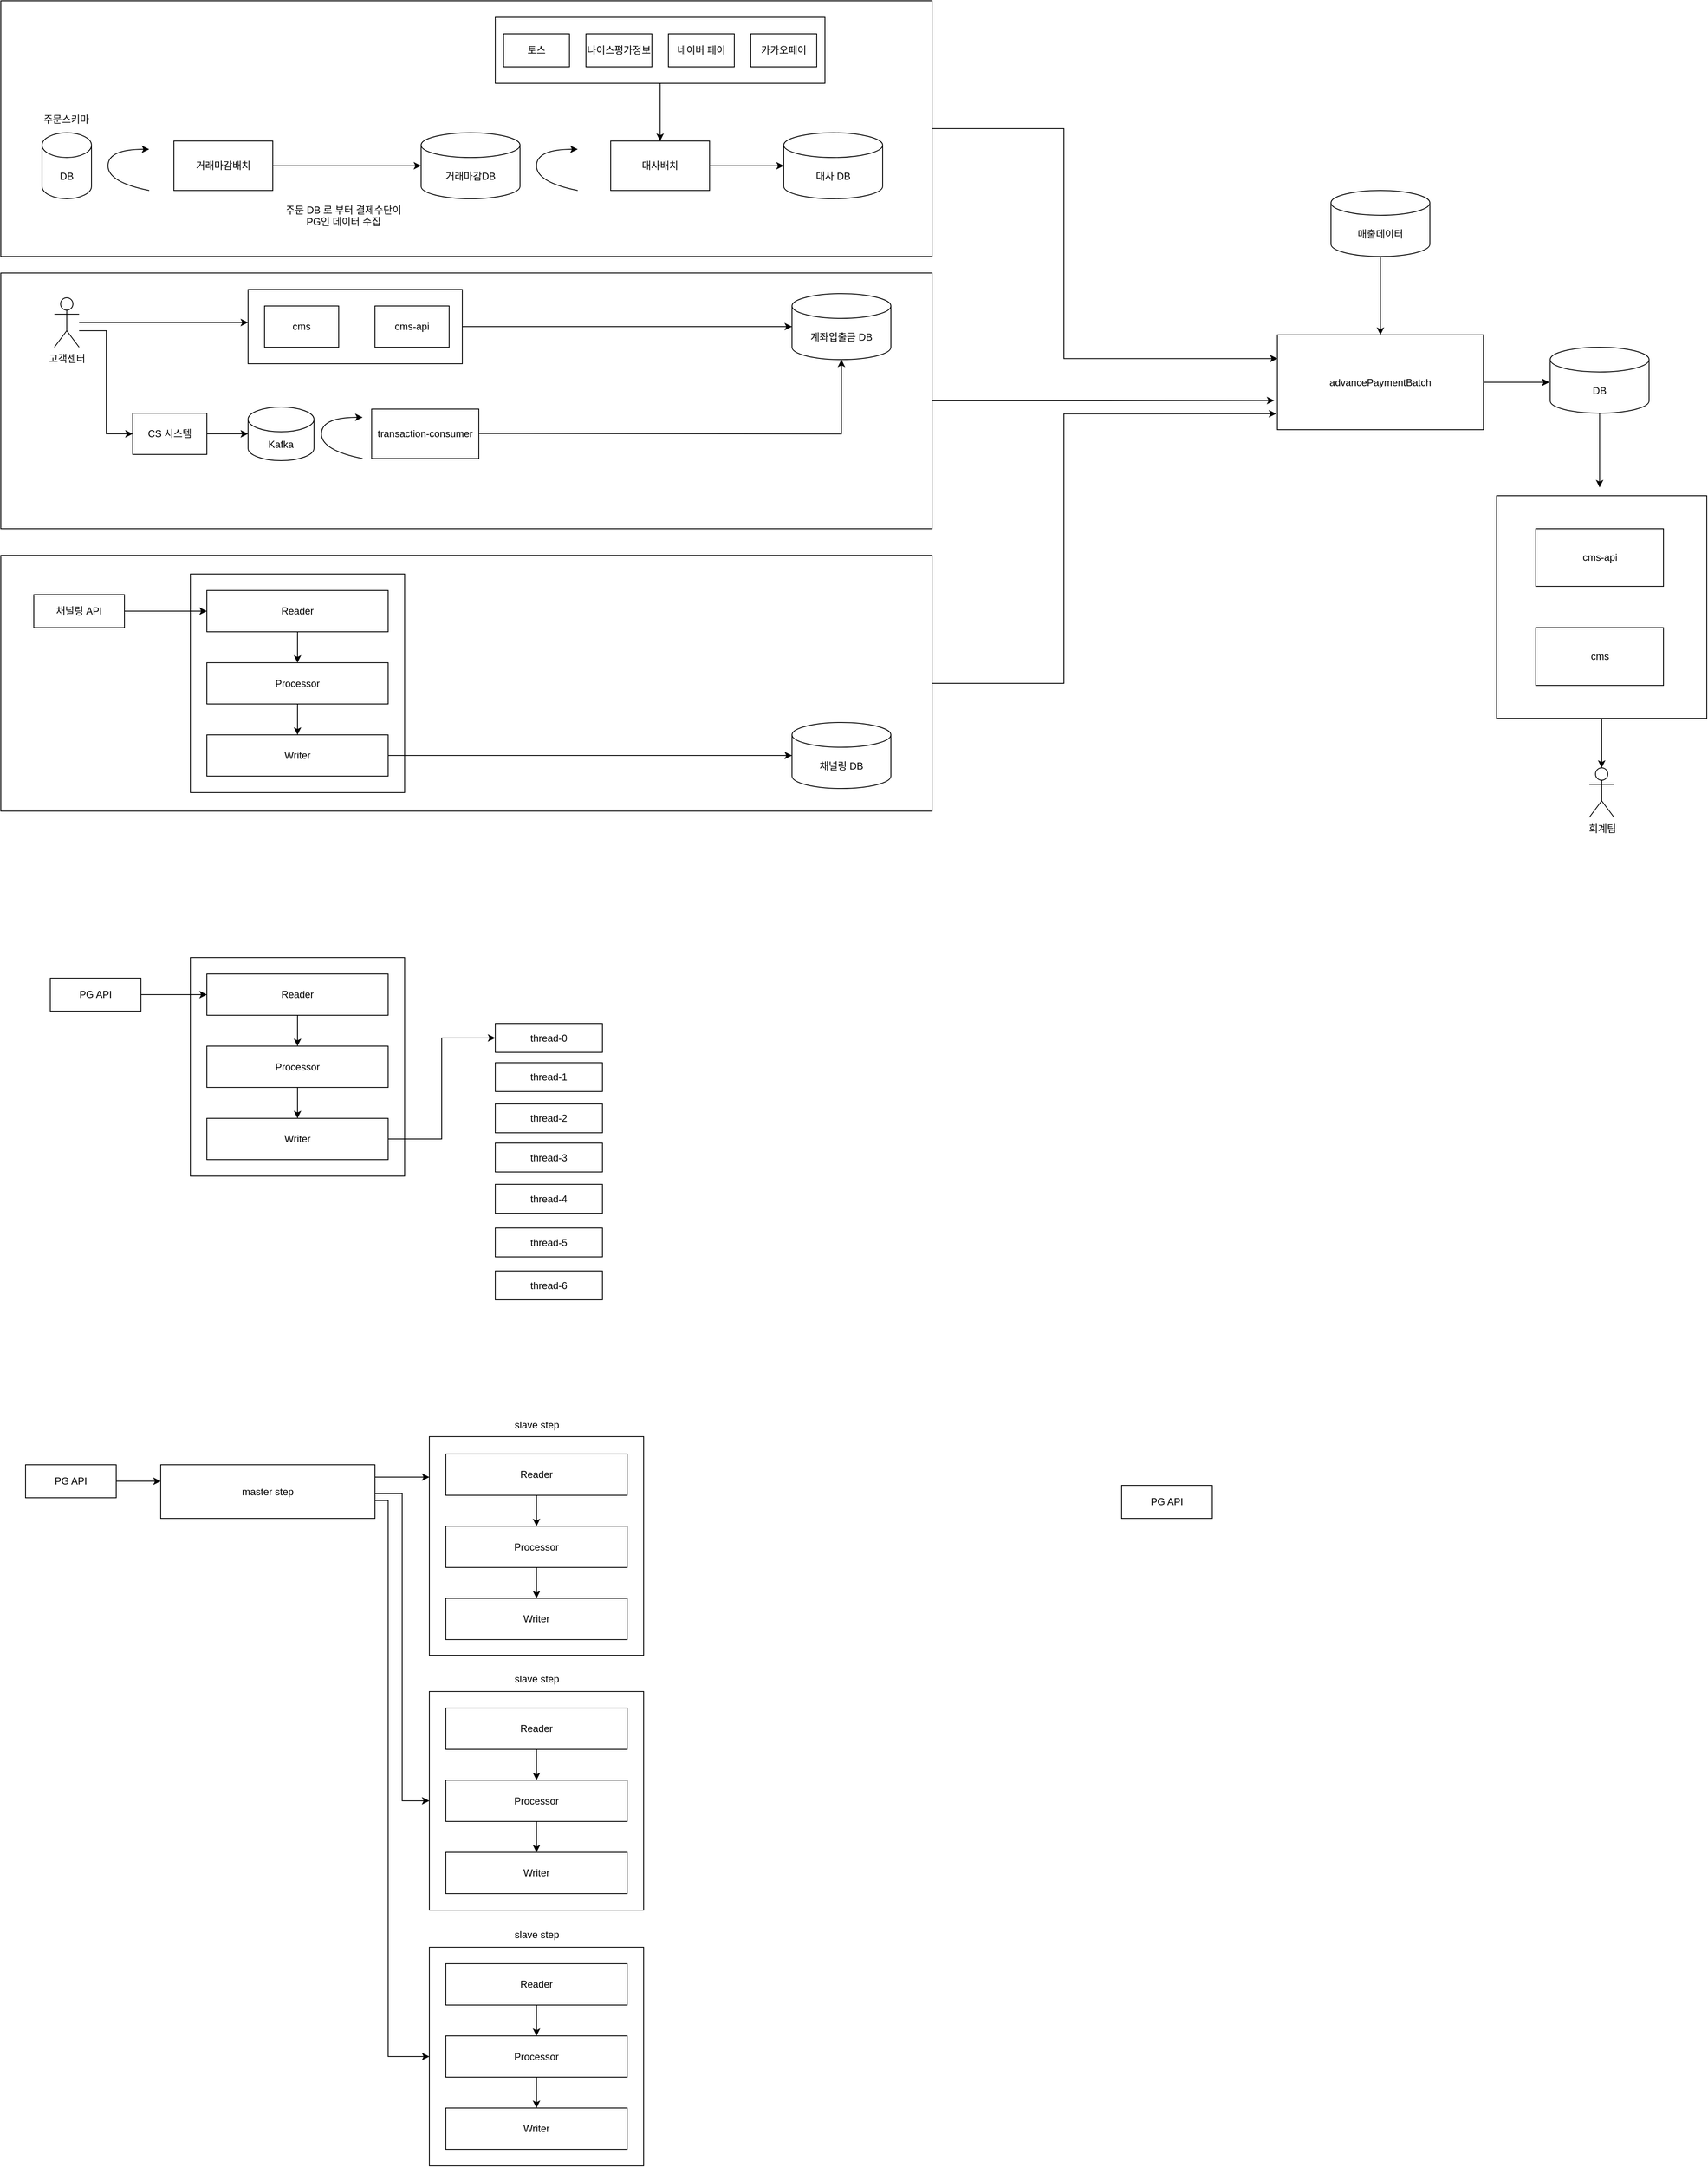 <mxfile version="26.0.8">
  <diagram name="페이지-1" id="YBuTaTdn4G9a9hjZ0l4r">
    <mxGraphModel dx="2022" dy="943" grid="1" gridSize="10" guides="1" tooltips="1" connect="1" arrows="1" fold="1" page="1" pageScale="1" pageWidth="827" pageHeight="1169" math="0" shadow="0">
      <root>
        <mxCell id="0" />
        <mxCell id="1" parent="0" />
        <mxCell id="yZ-H9fM-TBWwMjj3-lVv-90" value="" style="edgeStyle=orthogonalEdgeStyle;rounded=0;orthogonalLoop=1;jettySize=auto;html=1;" parent="1" source="yZ-H9fM-TBWwMjj3-lVv-86" target="yZ-H9fM-TBWwMjj3-lVv-87" edge="1">
          <mxGeometry relative="1" as="geometry" />
        </mxCell>
        <mxCell id="yZ-H9fM-TBWwMjj3-lVv-86" value="" style="rounded=0;whiteSpace=wrap;html=1;" parent="1" vertex="1">
          <mxGeometry x="1855" y="720" width="255" height="270" as="geometry" />
        </mxCell>
        <mxCell id="yZ-H9fM-TBWwMjj3-lVv-77" value="" style="edgeStyle=orthogonalEdgeStyle;rounded=0;orthogonalLoop=1;jettySize=auto;html=1;entryX=-0.006;entryY=0.832;entryDx=0;entryDy=0;entryPerimeter=0;" parent="1" source="yZ-H9fM-TBWwMjj3-lVv-69" target="yZ-H9fM-TBWwMjj3-lVv-71" edge="1">
          <mxGeometry relative="1" as="geometry">
            <mxPoint x="1250" y="947.5" as="targetPoint" />
            <Array as="points">
              <mxPoint x="1330" y="948" />
              <mxPoint x="1330" y="621" />
            </Array>
          </mxGeometry>
        </mxCell>
        <mxCell id="yZ-H9fM-TBWwMjj3-lVv-69" value="" style="rounded=0;whiteSpace=wrap;html=1;" parent="1" vertex="1">
          <mxGeometry x="40" y="792.5" width="1130" height="310" as="geometry" />
        </mxCell>
        <mxCell id="yZ-H9fM-TBWwMjj3-lVv-75" value="" style="edgeStyle=orthogonalEdgeStyle;rounded=0;orthogonalLoop=1;jettySize=auto;html=1;entryX=-0.015;entryY=0.692;entryDx=0;entryDy=0;entryPerimeter=0;" parent="1" source="yZ-H9fM-TBWwMjj3-lVv-68" target="yZ-H9fM-TBWwMjj3-lVv-71" edge="1">
          <mxGeometry relative="1" as="geometry">
            <mxPoint x="1250" y="605" as="targetPoint" />
          </mxGeometry>
        </mxCell>
        <mxCell id="yZ-H9fM-TBWwMjj3-lVv-68" value="" style="rounded=0;whiteSpace=wrap;html=1;" parent="1" vertex="1">
          <mxGeometry x="40" y="450" width="1130" height="310" as="geometry" />
        </mxCell>
        <mxCell id="yZ-H9fM-TBWwMjj3-lVv-73" value="" style="edgeStyle=orthogonalEdgeStyle;rounded=0;orthogonalLoop=1;jettySize=auto;html=1;entryX=0;entryY=0.25;entryDx=0;entryDy=0;" parent="1" source="yZ-H9fM-TBWwMjj3-lVv-67" target="yZ-H9fM-TBWwMjj3-lVv-71" edge="1">
          <mxGeometry relative="1" as="geometry">
            <mxPoint x="1250" y="275" as="targetPoint" />
            <Array as="points">
              <mxPoint x="1330" y="275" />
              <mxPoint x="1330" y="554" />
            </Array>
          </mxGeometry>
        </mxCell>
        <mxCell id="yZ-H9fM-TBWwMjj3-lVv-67" value="" style="rounded=0;whiteSpace=wrap;html=1;" parent="1" vertex="1">
          <mxGeometry x="40" y="120" width="1130" height="310" as="geometry" />
        </mxCell>
        <mxCell id="yZ-H9fM-TBWwMjj3-lVv-46" value="" style="edgeStyle=orthogonalEdgeStyle;rounded=0;orthogonalLoop=1;jettySize=auto;html=1;entryX=0;entryY=0.5;entryDx=0;entryDy=0;entryPerimeter=0;" parent="1" source="yZ-H9fM-TBWwMjj3-lVv-44" target="yZ-H9fM-TBWwMjj3-lVv-40" edge="1">
          <mxGeometry relative="1" as="geometry">
            <mxPoint x="720" y="515" as="targetPoint" />
          </mxGeometry>
        </mxCell>
        <mxCell id="yZ-H9fM-TBWwMjj3-lVv-44" value="" style="rounded=0;whiteSpace=wrap;html=1;" parent="1" vertex="1">
          <mxGeometry x="340" y="470" width="260" height="90" as="geometry" />
        </mxCell>
        <mxCell id="yZ-H9fM-TBWwMjj3-lVv-23" value="" style="edgeStyle=orthogonalEdgeStyle;rounded=0;orthogonalLoop=1;jettySize=auto;html=1;" parent="1" source="yZ-H9fM-TBWwMjj3-lVv-22" target="yZ-H9fM-TBWwMjj3-lVv-16" edge="1">
          <mxGeometry relative="1" as="geometry" />
        </mxCell>
        <mxCell id="yZ-H9fM-TBWwMjj3-lVv-22" value="" style="rounded=0;whiteSpace=wrap;html=1;" parent="1" vertex="1">
          <mxGeometry x="640" y="140" width="400" height="80" as="geometry" />
        </mxCell>
        <mxCell id="yZ-H9fM-TBWwMjj3-lVv-1" value="DB" style="shape=cylinder3;whiteSpace=wrap;html=1;boundedLbl=1;backgroundOutline=1;size=15;" parent="1" vertex="1">
          <mxGeometry x="90" y="280" width="60" height="80" as="geometry" />
        </mxCell>
        <mxCell id="yZ-H9fM-TBWwMjj3-lVv-2" value="&lt;div style=&quot;text-align: center;&quot;&gt;&lt;span style=&quot;background-color: transparent; color: light-dark(rgb(0, 0, 0), rgb(255, 255, 255));&quot;&gt;주문스키마&lt;/span&gt;&lt;/div&gt;" style="text;whiteSpace=wrap;html=1;" parent="1" vertex="1">
          <mxGeometry x="90" y="250" width="60" height="20" as="geometry" />
        </mxCell>
        <mxCell id="yZ-H9fM-TBWwMjj3-lVv-3" value="" style="curved=1;endArrow=classic;html=1;rounded=0;" parent="1" edge="1">
          <mxGeometry width="50" height="50" relative="1" as="geometry">
            <mxPoint x="220" y="350" as="sourcePoint" />
            <mxPoint x="220" y="300" as="targetPoint" />
            <Array as="points">
              <mxPoint x="220" y="350" />
              <mxPoint x="170" y="340" />
              <mxPoint x="170" y="300" />
            </Array>
          </mxGeometry>
        </mxCell>
        <mxCell id="yZ-H9fM-TBWwMjj3-lVv-12" value="" style="edgeStyle=orthogonalEdgeStyle;rounded=0;orthogonalLoop=1;jettySize=auto;html=1;entryX=0;entryY=0.5;entryDx=0;entryDy=0;entryPerimeter=0;" parent="1" source="yZ-H9fM-TBWwMjj3-lVv-7" target="yZ-H9fM-TBWwMjj3-lVv-8" edge="1">
          <mxGeometry relative="1" as="geometry">
            <mxPoint x="450" y="320" as="targetPoint" />
          </mxGeometry>
        </mxCell>
        <mxCell id="yZ-H9fM-TBWwMjj3-lVv-7" value="거래마감배치" style="rounded=0;whiteSpace=wrap;html=1;" parent="1" vertex="1">
          <mxGeometry x="250" y="290" width="120" height="60" as="geometry" />
        </mxCell>
        <mxCell id="yZ-H9fM-TBWwMjj3-lVv-8" value="거래마감DB" style="shape=cylinder3;whiteSpace=wrap;html=1;boundedLbl=1;backgroundOutline=1;size=15;" parent="1" vertex="1">
          <mxGeometry x="550" y="280" width="120" height="80" as="geometry" />
        </mxCell>
        <mxCell id="yZ-H9fM-TBWwMjj3-lVv-14" value="&lt;div style=&quot;text-align: center;&quot;&gt;&lt;span style=&quot;background-color: transparent; color: light-dark(rgb(0, 0, 0), rgb(255, 255, 255));&quot;&gt;주문 DB 로 부터 결제수단이 PG인 데이터 수집&lt;/span&gt;&lt;/div&gt;" style="text;whiteSpace=wrap;html=1;" parent="1" vertex="1">
          <mxGeometry x="380" y="360" width="150" height="40" as="geometry" />
        </mxCell>
        <mxCell id="yZ-H9fM-TBWwMjj3-lVv-15" value="" style="curved=1;endArrow=classic;html=1;rounded=0;" parent="1" edge="1">
          <mxGeometry width="50" height="50" relative="1" as="geometry">
            <mxPoint x="740" y="350" as="sourcePoint" />
            <mxPoint x="740" y="300" as="targetPoint" />
            <Array as="points">
              <mxPoint x="740" y="350" />
              <mxPoint x="690" y="340" />
              <mxPoint x="690" y="300" />
            </Array>
          </mxGeometry>
        </mxCell>
        <mxCell id="yZ-H9fM-TBWwMjj3-lVv-25" value="" style="edgeStyle=orthogonalEdgeStyle;rounded=0;orthogonalLoop=1;jettySize=auto;html=1;" parent="1" source="yZ-H9fM-TBWwMjj3-lVv-16" target="yZ-H9fM-TBWwMjj3-lVv-24" edge="1">
          <mxGeometry relative="1" as="geometry" />
        </mxCell>
        <mxCell id="yZ-H9fM-TBWwMjj3-lVv-16" value="대사배치" style="rounded=0;whiteSpace=wrap;html=1;" parent="1" vertex="1">
          <mxGeometry x="780" y="290" width="120" height="60" as="geometry" />
        </mxCell>
        <mxCell id="yZ-H9fM-TBWwMjj3-lVv-17" value="토스" style="rounded=0;whiteSpace=wrap;html=1;" parent="1" vertex="1">
          <mxGeometry x="650" y="160" width="80" height="40" as="geometry" />
        </mxCell>
        <mxCell id="yZ-H9fM-TBWwMjj3-lVv-18" value="나이스평가정보" style="rounded=0;whiteSpace=wrap;html=1;" parent="1" vertex="1">
          <mxGeometry x="750" y="160" width="80" height="40" as="geometry" />
        </mxCell>
        <mxCell id="yZ-H9fM-TBWwMjj3-lVv-20" value="네이버 페이" style="rounded=0;whiteSpace=wrap;html=1;" parent="1" vertex="1">
          <mxGeometry x="850" y="160" width="80" height="40" as="geometry" />
        </mxCell>
        <mxCell id="yZ-H9fM-TBWwMjj3-lVv-21" value="카카오페이" style="rounded=0;whiteSpace=wrap;html=1;" parent="1" vertex="1">
          <mxGeometry x="950" y="160" width="80" height="40" as="geometry" />
        </mxCell>
        <mxCell id="yZ-H9fM-TBWwMjj3-lVv-24" value="대사 DB" style="shape=cylinder3;whiteSpace=wrap;html=1;boundedLbl=1;backgroundOutline=1;size=15;" parent="1" vertex="1">
          <mxGeometry x="990" y="280" width="120" height="80" as="geometry" />
        </mxCell>
        <mxCell id="yZ-H9fM-TBWwMjj3-lVv-43" value="" style="edgeStyle=orthogonalEdgeStyle;rounded=0;orthogonalLoop=1;jettySize=auto;html=1;" parent="1" source="yZ-H9fM-TBWwMjj3-lVv-26" edge="1">
          <mxGeometry relative="1" as="geometry">
            <mxPoint x="340" y="510" as="targetPoint" />
          </mxGeometry>
        </mxCell>
        <mxCell id="yZ-H9fM-TBWwMjj3-lVv-51" value="" style="edgeStyle=orthogonalEdgeStyle;rounded=0;orthogonalLoop=1;jettySize=auto;html=1;entryX=0;entryY=0.5;entryDx=0;entryDy=0;" parent="1" source="yZ-H9fM-TBWwMjj3-lVv-26" target="yZ-H9fM-TBWwMjj3-lVv-41" edge="1">
          <mxGeometry relative="1" as="geometry">
            <mxPoint x="120" y="620" as="targetPoint" />
            <Array as="points">
              <mxPoint x="168" y="520" />
              <mxPoint x="168" y="645" />
            </Array>
          </mxGeometry>
        </mxCell>
        <mxCell id="yZ-H9fM-TBWwMjj3-lVv-26" value="고객센터" style="shape=umlActor;verticalLabelPosition=bottom;verticalAlign=top;html=1;outlineConnect=0;" parent="1" vertex="1">
          <mxGeometry x="105" y="480" width="30" height="60" as="geometry" />
        </mxCell>
        <mxCell id="yZ-H9fM-TBWwMjj3-lVv-38" value="cms" style="rounded=0;whiteSpace=wrap;html=1;" parent="1" vertex="1">
          <mxGeometry x="360" y="490" width="90" height="50" as="geometry" />
        </mxCell>
        <mxCell id="yZ-H9fM-TBWwMjj3-lVv-39" value="cms-api" style="rounded=0;whiteSpace=wrap;html=1;" parent="1" vertex="1">
          <mxGeometry x="494" y="490" width="90" height="50" as="geometry" />
        </mxCell>
        <mxCell id="yZ-H9fM-TBWwMjj3-lVv-40" value="계좌입출금 DB" style="shape=cylinder3;whiteSpace=wrap;html=1;boundedLbl=1;backgroundOutline=1;size=15;" parent="1" vertex="1">
          <mxGeometry x="1000" y="475" width="120" height="80" as="geometry" />
        </mxCell>
        <mxCell id="yZ-H9fM-TBWwMjj3-lVv-52" value="" style="edgeStyle=orthogonalEdgeStyle;rounded=0;orthogonalLoop=1;jettySize=auto;html=1;" parent="1" source="yZ-H9fM-TBWwMjj3-lVv-41" target="yZ-H9fM-TBWwMjj3-lVv-47" edge="1">
          <mxGeometry relative="1" as="geometry" />
        </mxCell>
        <mxCell id="yZ-H9fM-TBWwMjj3-lVv-41" value="CS 시스템" style="rounded=0;whiteSpace=wrap;html=1;" parent="1" vertex="1">
          <mxGeometry x="200" y="620" width="90" height="50" as="geometry" />
        </mxCell>
        <mxCell id="yZ-H9fM-TBWwMjj3-lVv-47" value="Kafka" style="shape=cylinder3;whiteSpace=wrap;html=1;boundedLbl=1;backgroundOutline=1;size=15;" parent="1" vertex="1">
          <mxGeometry x="340" y="612.5" width="80" height="65" as="geometry" />
        </mxCell>
        <mxCell id="yZ-H9fM-TBWwMjj3-lVv-48" value="transaction-consumer" style="rounded=0;whiteSpace=wrap;html=1;" parent="1" vertex="1">
          <mxGeometry x="490" y="615" width="130" height="60" as="geometry" />
        </mxCell>
        <mxCell id="yZ-H9fM-TBWwMjj3-lVv-49" value="" style="curved=1;endArrow=classic;html=1;rounded=0;" parent="1" edge="1">
          <mxGeometry width="50" height="50" relative="1" as="geometry">
            <mxPoint x="479" y="675" as="sourcePoint" />
            <mxPoint x="479" y="625" as="targetPoint" />
            <Array as="points">
              <mxPoint x="479" y="675" />
              <mxPoint x="429" y="665" />
              <mxPoint x="429" y="625" />
            </Array>
          </mxGeometry>
        </mxCell>
        <mxCell id="yZ-H9fM-TBWwMjj3-lVv-53" value="" style="edgeStyle=orthogonalEdgeStyle;rounded=0;orthogonalLoop=1;jettySize=auto;html=1;entryX=0.5;entryY=1;entryDx=0;entryDy=0;entryPerimeter=0;" parent="1" target="yZ-H9fM-TBWwMjj3-lVv-40" edge="1">
          <mxGeometry relative="1" as="geometry">
            <mxPoint x="620" y="644.62" as="sourcePoint" />
            <mxPoint x="740" y="644.62" as="targetPoint" />
          </mxGeometry>
        </mxCell>
        <mxCell id="yZ-H9fM-TBWwMjj3-lVv-54" value="채널링 API" style="rounded=0;whiteSpace=wrap;html=1;" parent="1" vertex="1">
          <mxGeometry x="80" y="840" width="110" height="40" as="geometry" />
        </mxCell>
        <mxCell id="yZ-H9fM-TBWwMjj3-lVv-55" value="" style="rounded=0;whiteSpace=wrap;html=1;" parent="1" vertex="1">
          <mxGeometry x="270" y="815" width="260" height="265" as="geometry" />
        </mxCell>
        <mxCell id="yZ-H9fM-TBWwMjj3-lVv-63" value="" style="edgeStyle=orthogonalEdgeStyle;rounded=0;orthogonalLoop=1;jettySize=auto;html=1;" parent="1" source="yZ-H9fM-TBWwMjj3-lVv-56" target="yZ-H9fM-TBWwMjj3-lVv-59" edge="1">
          <mxGeometry relative="1" as="geometry" />
        </mxCell>
        <mxCell id="yZ-H9fM-TBWwMjj3-lVv-56" value="Reader" style="rounded=0;whiteSpace=wrap;html=1;" parent="1" vertex="1">
          <mxGeometry x="290" y="835" width="220" height="50" as="geometry" />
        </mxCell>
        <mxCell id="yZ-H9fM-TBWwMjj3-lVv-64" value="" style="edgeStyle=orthogonalEdgeStyle;rounded=0;orthogonalLoop=1;jettySize=auto;html=1;" parent="1" source="yZ-H9fM-TBWwMjj3-lVv-59" target="yZ-H9fM-TBWwMjj3-lVv-60" edge="1">
          <mxGeometry relative="1" as="geometry" />
        </mxCell>
        <mxCell id="yZ-H9fM-TBWwMjj3-lVv-59" value="Processor" style="rounded=0;whiteSpace=wrap;html=1;" parent="1" vertex="1">
          <mxGeometry x="290" y="922.5" width="220" height="50" as="geometry" />
        </mxCell>
        <mxCell id="yZ-H9fM-TBWwMjj3-lVv-66" value="" style="edgeStyle=orthogonalEdgeStyle;rounded=0;orthogonalLoop=1;jettySize=auto;html=1;entryX=0;entryY=0.5;entryDx=0;entryDy=0;entryPerimeter=0;" parent="1" source="yZ-H9fM-TBWwMjj3-lVv-60" target="yZ-H9fM-TBWwMjj3-lVv-61" edge="1">
          <mxGeometry relative="1" as="geometry">
            <mxPoint x="590" y="1035" as="targetPoint" />
          </mxGeometry>
        </mxCell>
        <mxCell id="yZ-H9fM-TBWwMjj3-lVv-60" value="Writer" style="rounded=0;whiteSpace=wrap;html=1;" parent="1" vertex="1">
          <mxGeometry x="290" y="1010" width="220" height="50" as="geometry" />
        </mxCell>
        <mxCell id="yZ-H9fM-TBWwMjj3-lVv-61" value="채널링 DB" style="shape=cylinder3;whiteSpace=wrap;html=1;boundedLbl=1;backgroundOutline=1;size=15;" parent="1" vertex="1">
          <mxGeometry x="1000" y="995" width="120" height="80" as="geometry" />
        </mxCell>
        <mxCell id="yZ-H9fM-TBWwMjj3-lVv-62" value="" style="edgeStyle=orthogonalEdgeStyle;rounded=0;orthogonalLoop=1;jettySize=auto;html=1;" parent="1" source="yZ-H9fM-TBWwMjj3-lVv-54" target="yZ-H9fM-TBWwMjj3-lVv-56" edge="1">
          <mxGeometry relative="1" as="geometry" />
        </mxCell>
        <mxCell id="yZ-H9fM-TBWwMjj3-lVv-78" value="" style="edgeStyle=orthogonalEdgeStyle;rounded=0;orthogonalLoop=1;jettySize=auto;html=1;" parent="1" source="yZ-H9fM-TBWwMjj3-lVv-70" target="yZ-H9fM-TBWwMjj3-lVv-71" edge="1">
          <mxGeometry relative="1" as="geometry" />
        </mxCell>
        <mxCell id="yZ-H9fM-TBWwMjj3-lVv-70" value="매출데이터" style="shape=cylinder3;whiteSpace=wrap;html=1;boundedLbl=1;backgroundOutline=1;size=15;" parent="1" vertex="1">
          <mxGeometry x="1654" y="350" width="120" height="80" as="geometry" />
        </mxCell>
        <mxCell id="yZ-H9fM-TBWwMjj3-lVv-80" value="" style="edgeStyle=orthogonalEdgeStyle;rounded=0;orthogonalLoop=1;jettySize=auto;html=1;" parent="1" source="yZ-H9fM-TBWwMjj3-lVv-71" edge="1">
          <mxGeometry relative="1" as="geometry">
            <mxPoint x="1919" y="582.5" as="targetPoint" />
          </mxGeometry>
        </mxCell>
        <mxCell id="yZ-H9fM-TBWwMjj3-lVv-71" value="advancePaymentBatch" style="rounded=0;whiteSpace=wrap;html=1;" parent="1" vertex="1">
          <mxGeometry x="1589" y="525" width="250" height="115" as="geometry" />
        </mxCell>
        <mxCell id="yZ-H9fM-TBWwMjj3-lVv-85" value="" style="edgeStyle=orthogonalEdgeStyle;rounded=0;orthogonalLoop=1;jettySize=auto;html=1;" parent="1" source="yZ-H9fM-TBWwMjj3-lVv-81" edge="1">
          <mxGeometry relative="1" as="geometry">
            <mxPoint x="1980" y="710" as="targetPoint" />
          </mxGeometry>
        </mxCell>
        <mxCell id="yZ-H9fM-TBWwMjj3-lVv-81" value="DB" style="shape=cylinder3;whiteSpace=wrap;html=1;boundedLbl=1;backgroundOutline=1;size=15;" parent="1" vertex="1">
          <mxGeometry x="1920" y="540" width="120" height="80" as="geometry" />
        </mxCell>
        <mxCell id="yZ-H9fM-TBWwMjj3-lVv-82" value="cms-api" style="rounded=0;whiteSpace=wrap;html=1;" parent="1" vertex="1">
          <mxGeometry x="1902.5" y="760" width="155" height="70" as="geometry" />
        </mxCell>
        <mxCell id="yZ-H9fM-TBWwMjj3-lVv-83" value="cms" style="rounded=0;whiteSpace=wrap;html=1;" parent="1" vertex="1">
          <mxGeometry x="1902.5" y="880" width="155" height="70" as="geometry" />
        </mxCell>
        <mxCell id="yZ-H9fM-TBWwMjj3-lVv-87" value="회계팀" style="shape=umlActor;verticalLabelPosition=bottom;verticalAlign=top;html=1;outlineConnect=0;" parent="1" vertex="1">
          <mxGeometry x="1967.5" y="1050" width="30" height="60" as="geometry" />
        </mxCell>
        <mxCell id="yZ-H9fM-TBWwMjj3-lVv-94" value="" style="rounded=0;whiteSpace=wrap;html=1;" parent="1" vertex="1">
          <mxGeometry x="270" y="1280" width="260" height="265" as="geometry" />
        </mxCell>
        <mxCell id="yZ-H9fM-TBWwMjj3-lVv-95" value="" style="edgeStyle=orthogonalEdgeStyle;rounded=0;orthogonalLoop=1;jettySize=auto;html=1;" parent="1" source="yZ-H9fM-TBWwMjj3-lVv-96" target="yZ-H9fM-TBWwMjj3-lVv-98" edge="1">
          <mxGeometry relative="1" as="geometry" />
        </mxCell>
        <mxCell id="yZ-H9fM-TBWwMjj3-lVv-96" value="Reader" style="rounded=0;whiteSpace=wrap;html=1;" parent="1" vertex="1">
          <mxGeometry x="290" y="1300" width="220" height="50" as="geometry" />
        </mxCell>
        <mxCell id="yZ-H9fM-TBWwMjj3-lVv-97" value="" style="edgeStyle=orthogonalEdgeStyle;rounded=0;orthogonalLoop=1;jettySize=auto;html=1;" parent="1" source="yZ-H9fM-TBWwMjj3-lVv-98" target="yZ-H9fM-TBWwMjj3-lVv-99" edge="1">
          <mxGeometry relative="1" as="geometry" />
        </mxCell>
        <mxCell id="yZ-H9fM-TBWwMjj3-lVv-98" value="Processor" style="rounded=0;whiteSpace=wrap;html=1;" parent="1" vertex="1">
          <mxGeometry x="290" y="1387.5" width="220" height="50" as="geometry" />
        </mxCell>
        <mxCell id="yZ-H9fM-TBWwMjj3-lVv-109" value="" style="edgeStyle=orthogonalEdgeStyle;rounded=0;orthogonalLoop=1;jettySize=auto;html=1;entryX=0;entryY=0.5;entryDx=0;entryDy=0;" parent="1" source="yZ-H9fM-TBWwMjj3-lVv-99" target="yZ-H9fM-TBWwMjj3-lVv-101" edge="1">
          <mxGeometry relative="1" as="geometry">
            <mxPoint x="590" y="1500" as="targetPoint" />
          </mxGeometry>
        </mxCell>
        <mxCell id="yZ-H9fM-TBWwMjj3-lVv-99" value="Writer" style="rounded=0;whiteSpace=wrap;html=1;" parent="1" vertex="1">
          <mxGeometry x="290" y="1475" width="220" height="50" as="geometry" />
        </mxCell>
        <mxCell id="yZ-H9fM-TBWwMjj3-lVv-100" value="PG API" style="rounded=0;whiteSpace=wrap;html=1;" parent="1" vertex="1">
          <mxGeometry x="100" y="1305" width="110" height="40" as="geometry" />
        </mxCell>
        <mxCell id="yZ-H9fM-TBWwMjj3-lVv-101" value="thread-0" style="rounded=0;whiteSpace=wrap;html=1;" parent="1" vertex="1">
          <mxGeometry x="640" y="1360" width="130" height="35" as="geometry" />
        </mxCell>
        <mxCell id="yZ-H9fM-TBWwMjj3-lVv-102" value="thread-1" style="rounded=0;whiteSpace=wrap;html=1;" parent="1" vertex="1">
          <mxGeometry x="640" y="1407.5" width="130" height="35" as="geometry" />
        </mxCell>
        <mxCell id="yZ-H9fM-TBWwMjj3-lVv-103" value="thread-2" style="rounded=0;whiteSpace=wrap;html=1;" parent="1" vertex="1">
          <mxGeometry x="640" y="1457.5" width="130" height="35" as="geometry" />
        </mxCell>
        <mxCell id="yZ-H9fM-TBWwMjj3-lVv-104" value="thread-3" style="rounded=0;whiteSpace=wrap;html=1;" parent="1" vertex="1">
          <mxGeometry x="640" y="1505" width="130" height="35" as="geometry" />
        </mxCell>
        <mxCell id="yZ-H9fM-TBWwMjj3-lVv-105" value="thread-4" style="rounded=0;whiteSpace=wrap;html=1;" parent="1" vertex="1">
          <mxGeometry x="640" y="1555" width="130" height="35" as="geometry" />
        </mxCell>
        <mxCell id="yZ-H9fM-TBWwMjj3-lVv-106" value="thread-5" style="rounded=0;whiteSpace=wrap;html=1;" parent="1" vertex="1">
          <mxGeometry x="640" y="1608" width="130" height="35" as="geometry" />
        </mxCell>
        <mxCell id="yZ-H9fM-TBWwMjj3-lVv-107" value="thread-6" style="rounded=0;whiteSpace=wrap;html=1;" parent="1" vertex="1">
          <mxGeometry x="640" y="1660" width="130" height="35" as="geometry" />
        </mxCell>
        <mxCell id="yZ-H9fM-TBWwMjj3-lVv-110" value="" style="edgeStyle=orthogonalEdgeStyle;rounded=0;orthogonalLoop=1;jettySize=auto;html=1;exitX=1;exitY=0.5;exitDx=0;exitDy=0;entryX=0.038;entryY=0.17;entryDx=0;entryDy=0;entryPerimeter=0;" parent="1" source="yZ-H9fM-TBWwMjj3-lVv-100" edge="1">
          <mxGeometry relative="1" as="geometry">
            <mxPoint x="210" y="870" as="sourcePoint" />
            <mxPoint x="289.88" y="1325.05" as="targetPoint" />
            <Array as="points">
              <mxPoint x="290" y="1325" />
              <mxPoint x="290" y="1325" />
            </Array>
          </mxGeometry>
        </mxCell>
        <mxCell id="6qDdGzMcpv6yQd6Pg-UA-1" value="" style="rounded=0;whiteSpace=wrap;html=1;" parent="1" vertex="1">
          <mxGeometry x="560" y="1861" width="260" height="265" as="geometry" />
        </mxCell>
        <mxCell id="6qDdGzMcpv6yQd6Pg-UA-2" value="" style="edgeStyle=orthogonalEdgeStyle;rounded=0;orthogonalLoop=1;jettySize=auto;html=1;" parent="1" source="6qDdGzMcpv6yQd6Pg-UA-3" target="6qDdGzMcpv6yQd6Pg-UA-5" edge="1">
          <mxGeometry relative="1" as="geometry" />
        </mxCell>
        <mxCell id="6qDdGzMcpv6yQd6Pg-UA-3" value="Reader" style="rounded=0;whiteSpace=wrap;html=1;" parent="1" vertex="1">
          <mxGeometry x="580" y="1882" width="220" height="50" as="geometry" />
        </mxCell>
        <mxCell id="6qDdGzMcpv6yQd6Pg-UA-4" value="" style="edgeStyle=orthogonalEdgeStyle;rounded=0;orthogonalLoop=1;jettySize=auto;html=1;" parent="1" source="6qDdGzMcpv6yQd6Pg-UA-5" target="6qDdGzMcpv6yQd6Pg-UA-7" edge="1">
          <mxGeometry relative="1" as="geometry" />
        </mxCell>
        <mxCell id="6qDdGzMcpv6yQd6Pg-UA-5" value="Processor" style="rounded=0;whiteSpace=wrap;html=1;" parent="1" vertex="1">
          <mxGeometry x="580" y="1969.5" width="220" height="50" as="geometry" />
        </mxCell>
        <mxCell id="6qDdGzMcpv6yQd6Pg-UA-7" value="Writer" style="rounded=0;whiteSpace=wrap;html=1;" parent="1" vertex="1">
          <mxGeometry x="580" y="2057" width="220" height="50" as="geometry" />
        </mxCell>
        <mxCell id="6qDdGzMcpv6yQd6Pg-UA-38" value="" style="edgeStyle=orthogonalEdgeStyle;rounded=0;orthogonalLoop=1;jettySize=auto;html=1;" parent="1" source="6qDdGzMcpv6yQd6Pg-UA-19" edge="1">
          <mxGeometry relative="1" as="geometry">
            <mxPoint x="560" y="1910" as="targetPoint" />
            <Array as="points">
              <mxPoint x="530" y="1910" />
              <mxPoint x="530" y="1910" />
            </Array>
          </mxGeometry>
        </mxCell>
        <mxCell id="6qDdGzMcpv6yQd6Pg-UA-19" value="master step" style="rounded=0;whiteSpace=wrap;html=1;" parent="1" vertex="1">
          <mxGeometry x="234" y="1895" width="260" height="65" as="geometry" />
        </mxCell>
        <mxCell id="6qDdGzMcpv6yQd6Pg-UA-20" value="slave step" style="text;html=1;align=center;verticalAlign=middle;resizable=0;points=[];autosize=1;strokeColor=none;fillColor=none;" parent="1" vertex="1">
          <mxGeometry x="650" y="1832" width="80" height="30" as="geometry" />
        </mxCell>
        <mxCell id="6qDdGzMcpv6yQd6Pg-UA-22" value="" style="edgeStyle=orthogonalEdgeStyle;rounded=0;orthogonalLoop=1;jettySize=auto;html=1;" parent="1" source="6qDdGzMcpv6yQd6Pg-UA-21" target="6qDdGzMcpv6yQd6Pg-UA-19" edge="1">
          <mxGeometry relative="1" as="geometry">
            <Array as="points">
              <mxPoint x="220" y="1915" />
              <mxPoint x="220" y="1915" />
            </Array>
          </mxGeometry>
        </mxCell>
        <mxCell id="6qDdGzMcpv6yQd6Pg-UA-21" value="PG API" style="rounded=0;whiteSpace=wrap;html=1;" parent="1" vertex="1">
          <mxGeometry x="70" y="1895" width="110" height="40" as="geometry" />
        </mxCell>
        <mxCell id="6qDdGzMcpv6yQd6Pg-UA-23" value="" style="rounded=0;whiteSpace=wrap;html=1;" parent="1" vertex="1">
          <mxGeometry x="560" y="2170" width="260" height="265" as="geometry" />
        </mxCell>
        <mxCell id="6qDdGzMcpv6yQd6Pg-UA-24" value="" style="edgeStyle=orthogonalEdgeStyle;rounded=0;orthogonalLoop=1;jettySize=auto;html=1;" parent="1" source="6qDdGzMcpv6yQd6Pg-UA-25" target="6qDdGzMcpv6yQd6Pg-UA-27" edge="1">
          <mxGeometry relative="1" as="geometry" />
        </mxCell>
        <mxCell id="6qDdGzMcpv6yQd6Pg-UA-25" value="Reader" style="rounded=0;whiteSpace=wrap;html=1;" parent="1" vertex="1">
          <mxGeometry x="580" y="2190" width="220" height="50" as="geometry" />
        </mxCell>
        <mxCell id="6qDdGzMcpv6yQd6Pg-UA-26" value="" style="edgeStyle=orthogonalEdgeStyle;rounded=0;orthogonalLoop=1;jettySize=auto;html=1;" parent="1" source="6qDdGzMcpv6yQd6Pg-UA-27" target="6qDdGzMcpv6yQd6Pg-UA-28" edge="1">
          <mxGeometry relative="1" as="geometry" />
        </mxCell>
        <mxCell id="6qDdGzMcpv6yQd6Pg-UA-27" value="Processor" style="rounded=0;whiteSpace=wrap;html=1;" parent="1" vertex="1">
          <mxGeometry x="580" y="2277.5" width="220" height="50" as="geometry" />
        </mxCell>
        <mxCell id="6qDdGzMcpv6yQd6Pg-UA-28" value="Writer" style="rounded=0;whiteSpace=wrap;html=1;" parent="1" vertex="1">
          <mxGeometry x="580" y="2365" width="220" height="50" as="geometry" />
        </mxCell>
        <mxCell id="6qDdGzMcpv6yQd6Pg-UA-29" value="slave step" style="text;html=1;align=center;verticalAlign=middle;resizable=0;points=[];autosize=1;strokeColor=none;fillColor=none;" parent="1" vertex="1">
          <mxGeometry x="650" y="2140" width="80" height="30" as="geometry" />
        </mxCell>
        <mxCell id="6qDdGzMcpv6yQd6Pg-UA-30" value="" style="rounded=0;whiteSpace=wrap;html=1;" parent="1" vertex="1">
          <mxGeometry x="560" y="2480" width="260" height="265" as="geometry" />
        </mxCell>
        <mxCell id="6qDdGzMcpv6yQd6Pg-UA-31" value="" style="edgeStyle=orthogonalEdgeStyle;rounded=0;orthogonalLoop=1;jettySize=auto;html=1;" parent="1" source="6qDdGzMcpv6yQd6Pg-UA-32" target="6qDdGzMcpv6yQd6Pg-UA-34" edge="1">
          <mxGeometry relative="1" as="geometry" />
        </mxCell>
        <mxCell id="6qDdGzMcpv6yQd6Pg-UA-32" value="Reader" style="rounded=0;whiteSpace=wrap;html=1;" parent="1" vertex="1">
          <mxGeometry x="580" y="2500" width="220" height="50" as="geometry" />
        </mxCell>
        <mxCell id="6qDdGzMcpv6yQd6Pg-UA-33" value="" style="edgeStyle=orthogonalEdgeStyle;rounded=0;orthogonalLoop=1;jettySize=auto;html=1;" parent="1" source="6qDdGzMcpv6yQd6Pg-UA-34" target="6qDdGzMcpv6yQd6Pg-UA-35" edge="1">
          <mxGeometry relative="1" as="geometry" />
        </mxCell>
        <mxCell id="6qDdGzMcpv6yQd6Pg-UA-34" value="Processor" style="rounded=0;whiteSpace=wrap;html=1;" parent="1" vertex="1">
          <mxGeometry x="580" y="2587.5" width="220" height="50" as="geometry" />
        </mxCell>
        <mxCell id="6qDdGzMcpv6yQd6Pg-UA-35" value="Writer" style="rounded=0;whiteSpace=wrap;html=1;" parent="1" vertex="1">
          <mxGeometry x="580" y="2675" width="220" height="50" as="geometry" />
        </mxCell>
        <mxCell id="6qDdGzMcpv6yQd6Pg-UA-36" value="slave step" style="text;html=1;align=center;verticalAlign=middle;resizable=0;points=[];autosize=1;strokeColor=none;fillColor=none;" parent="1" vertex="1">
          <mxGeometry x="650" y="2450" width="80" height="30" as="geometry" />
        </mxCell>
        <mxCell id="6qDdGzMcpv6yQd6Pg-UA-39" value="" style="edgeStyle=orthogonalEdgeStyle;rounded=0;orthogonalLoop=1;jettySize=auto;html=1;entryX=0;entryY=0.5;entryDx=0;entryDy=0;exitX=1;exitY=0.75;exitDx=0;exitDy=0;" parent="1" source="6qDdGzMcpv6yQd6Pg-UA-19" target="6qDdGzMcpv6yQd6Pg-UA-23" edge="1">
          <mxGeometry relative="1" as="geometry">
            <mxPoint x="500" y="1940" as="sourcePoint" />
            <mxPoint x="570" y="1937" as="targetPoint" />
            <Array as="points">
              <mxPoint x="494" y="1930" />
              <mxPoint x="527" y="1930" />
              <mxPoint x="527" y="2303" />
            </Array>
          </mxGeometry>
        </mxCell>
        <mxCell id="6qDdGzMcpv6yQd6Pg-UA-40" value="" style="edgeStyle=orthogonalEdgeStyle;rounded=0;orthogonalLoop=1;jettySize=auto;html=1;entryX=0;entryY=0.5;entryDx=0;entryDy=0;exitX=0.998;exitY=0.667;exitDx=0;exitDy=0;exitPerimeter=0;" parent="1" source="6qDdGzMcpv6yQd6Pg-UA-19" target="6qDdGzMcpv6yQd6Pg-UA-30" edge="1">
          <mxGeometry relative="1" as="geometry">
            <mxPoint x="497" y="1938" as="sourcePoint" />
            <mxPoint x="493" y="2450" as="targetPoint" />
            <Array as="points">
              <mxPoint x="510" y="1938" />
              <mxPoint x="510" y="2612" />
            </Array>
          </mxGeometry>
        </mxCell>
        <mxCell id="-boWIfD8rI_FhH6FiH2k-1" value="PG API" style="rounded=0;whiteSpace=wrap;html=1;" vertex="1" parent="1">
          <mxGeometry x="1400" y="1920" width="110" height="40" as="geometry" />
        </mxCell>
      </root>
    </mxGraphModel>
  </diagram>
</mxfile>
